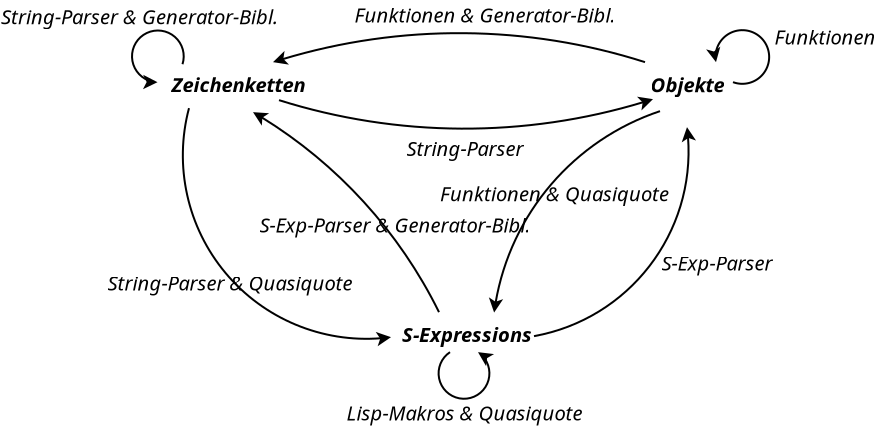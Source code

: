 <?xml version="1.0" encoding="UTF-8"?>
<dia:diagram xmlns:dia="http://www.lysator.liu.se/~alla/dia/">
  <dia:layer name="Hintergrund" visible="true" active="true">
    <dia:object type="Standard - Text" version="1" id="O0">
      <dia:attribute name="obj_pos">
        <dia:point val="17.795,11.873"/>
      </dia:attribute>
      <dia:attribute name="obj_bb">
        <dia:rectangle val="17.795,10.938;25.73,12.11"/>
      </dia:attribute>
      <dia:attribute name="text">
        <dia:composite type="text">
          <dia:attribute name="string">
            <dia:string>#S-Expressions#</dia:string>
          </dia:attribute>
          <dia:attribute name="font">
            <dia:font family="sans" style="88" name="Helvetica-BoldOblique"/>
          </dia:attribute>
          <dia:attribute name="height">
            <dia:real val="1.259"/>
          </dia:attribute>
          <dia:attribute name="pos">
            <dia:point val="17.795,11.873"/>
          </dia:attribute>
          <dia:attribute name="color">
            <dia:color val="#000000"/>
          </dia:attribute>
          <dia:attribute name="alignment">
            <dia:enum val="0"/>
          </dia:attribute>
        </dia:composite>
      </dia:attribute>
      <dia:attribute name="valign">
        <dia:enum val="3"/>
      </dia:attribute>
    </dia:object>
    <dia:object type="Standard - Arc" version="0" id="O1">
      <dia:attribute name="obj_pos">
        <dia:point val="11.65,-0.22"/>
      </dia:attribute>
      <dia:attribute name="obj_bb">
        <dia:rectangle val="11.6,-0.393;30.4,1.255"/>
      </dia:attribute>
      <dia:attribute name="conn_endpoints">
        <dia:point val="11.65,-0.22"/>
        <dia:point val="30.35,-0.27"/>
      </dia:attribute>
      <dia:attribute name="curve_distance">
        <dia:real val="1.45"/>
      </dia:attribute>
      <dia:attribute name="end_arrow">
        <dia:enum val="22"/>
      </dia:attribute>
      <dia:attribute name="end_arrow_length">
        <dia:real val="0.5"/>
      </dia:attribute>
      <dia:attribute name="end_arrow_width">
        <dia:real val="0.5"/>
      </dia:attribute>
    </dia:object>
    <dia:object type="Standard - Text" version="1" id="O2">
      <dia:attribute name="obj_pos">
        <dia:point val="6.275,-0.619"/>
      </dia:attribute>
      <dia:attribute name="obj_bb">
        <dia:rectangle val="6.275,-1.554;14.43,-0.381"/>
      </dia:attribute>
      <dia:attribute name="text">
        <dia:composite type="text">
          <dia:attribute name="string">
            <dia:string>#Zeichenketten#</dia:string>
          </dia:attribute>
          <dia:attribute name="font">
            <dia:font family="sans" style="88" name="Helvetica-BoldOblique"/>
          </dia:attribute>
          <dia:attribute name="height">
            <dia:real val="1.259"/>
          </dia:attribute>
          <dia:attribute name="pos">
            <dia:point val="6.275,-0.619"/>
          </dia:attribute>
          <dia:attribute name="color">
            <dia:color val="#000000"/>
          </dia:attribute>
          <dia:attribute name="alignment">
            <dia:enum val="0"/>
          </dia:attribute>
        </dia:composite>
      </dia:attribute>
      <dia:attribute name="valign">
        <dia:enum val="3"/>
      </dia:attribute>
    </dia:object>
    <dia:object type="Standard - Text" version="1" id="O3">
      <dia:attribute name="obj_pos">
        <dia:point val="18.025,2.57"/>
      </dia:attribute>
      <dia:attribute name="obj_bb">
        <dia:rectangle val="18.025,1.635;24.642,2.808"/>
      </dia:attribute>
      <dia:attribute name="text">
        <dia:composite type="text">
          <dia:attribute name="string">
            <dia:string>#String-Parser#</dia:string>
          </dia:attribute>
          <dia:attribute name="font">
            <dia:font family="sans" style="8" name="Helvetica-Oblique"/>
          </dia:attribute>
          <dia:attribute name="height">
            <dia:real val="1.259"/>
          </dia:attribute>
          <dia:attribute name="pos">
            <dia:point val="18.025,2.57"/>
          </dia:attribute>
          <dia:attribute name="color">
            <dia:color val="#000000"/>
          </dia:attribute>
          <dia:attribute name="alignment">
            <dia:enum val="0"/>
          </dia:attribute>
        </dia:composite>
      </dia:attribute>
      <dia:attribute name="valign">
        <dia:enum val="3"/>
      </dia:attribute>
    </dia:object>
    <dia:object type="Standard - Text" version="1" id="O4">
      <dia:attribute name="obj_pos">
        <dia:point val="3.075,9.3"/>
      </dia:attribute>
      <dia:attribute name="obj_bb">
        <dia:rectangle val="3.075,8.365;16.83,9.537"/>
      </dia:attribute>
      <dia:attribute name="text">
        <dia:composite type="text">
          <dia:attribute name="string">
            <dia:string>#String-Parser &amp; Quasiquote#</dia:string>
          </dia:attribute>
          <dia:attribute name="font">
            <dia:font family="sans" style="8" name="Helvetica-Oblique"/>
          </dia:attribute>
          <dia:attribute name="height">
            <dia:real val="1.259"/>
          </dia:attribute>
          <dia:attribute name="pos">
            <dia:point val="3.075,9.3"/>
          </dia:attribute>
          <dia:attribute name="color">
            <dia:color val="#000000"/>
          </dia:attribute>
          <dia:attribute name="alignment">
            <dia:enum val="0"/>
          </dia:attribute>
        </dia:composite>
      </dia:attribute>
      <dia:attribute name="valign">
        <dia:enum val="3"/>
      </dia:attribute>
    </dia:object>
    <dia:object type="Standard - Arc" version="0" id="O5">
      <dia:attribute name="obj_pos">
        <dia:point val="29.95,-2.12"/>
      </dia:attribute>
      <dia:attribute name="obj_bb">
        <dia:rectangle val="11.3,-3.62;30,-1.996"/>
      </dia:attribute>
      <dia:attribute name="conn_endpoints">
        <dia:point val="29.95,-2.12"/>
        <dia:point val="11.35,-2.12"/>
      </dia:attribute>
      <dia:attribute name="curve_distance">
        <dia:real val="1.45"/>
      </dia:attribute>
      <dia:attribute name="end_arrow">
        <dia:enum val="22"/>
      </dia:attribute>
      <dia:attribute name="end_arrow_length">
        <dia:real val="0.5"/>
      </dia:attribute>
      <dia:attribute name="end_arrow_width">
        <dia:real val="0.5"/>
      </dia:attribute>
    </dia:object>
    <dia:object type="Standard - Arc" version="0" id="O6">
      <dia:attribute name="obj_pos">
        <dia:point val="20.2,12.38"/>
      </dia:attribute>
      <dia:attribute name="obj_bb">
        <dia:rectangle val="19.579,12.33;22.403,14.761"/>
      </dia:attribute>
      <dia:attribute name="conn_endpoints">
        <dia:point val="20.2,12.38"/>
        <dia:point val="21.6,12.38"/>
      </dia:attribute>
      <dia:attribute name="curve_distance">
        <dia:real val="2.331"/>
      </dia:attribute>
      <dia:attribute name="end_arrow">
        <dia:enum val="22"/>
      </dia:attribute>
      <dia:attribute name="end_arrow_length">
        <dia:real val="0.5"/>
      </dia:attribute>
      <dia:attribute name="end_arrow_width">
        <dia:real val="0.5"/>
      </dia:attribute>
    </dia:object>
    <dia:object type="Standard - Text" version="1" id="O7">
      <dia:attribute name="obj_pos">
        <dia:point val="15.025,15.8"/>
      </dia:attribute>
      <dia:attribute name="obj_bb">
        <dia:rectangle val="15.025,14.865;28.203,16.038"/>
      </dia:attribute>
      <dia:attribute name="text">
        <dia:composite type="text">
          <dia:attribute name="string">
            <dia:string>#Lisp-Makros &amp; Quasiquote#</dia:string>
          </dia:attribute>
          <dia:attribute name="font">
            <dia:font family="sans" style="8" name="Helvetica-Oblique"/>
          </dia:attribute>
          <dia:attribute name="height">
            <dia:real val="1.259"/>
          </dia:attribute>
          <dia:attribute name="pos">
            <dia:point val="15.025,15.8"/>
          </dia:attribute>
          <dia:attribute name="color">
            <dia:color val="#000000"/>
          </dia:attribute>
          <dia:attribute name="alignment">
            <dia:enum val="0"/>
          </dia:attribute>
        </dia:composite>
      </dia:attribute>
      <dia:attribute name="valign">
        <dia:enum val="3"/>
      </dia:attribute>
    </dia:object>
    <dia:object type="Standard - Text" version="1" id="O8">
      <dia:attribute name="obj_pos">
        <dia:point val="30.225,-0.619"/>
      </dia:attribute>
      <dia:attribute name="obj_bb">
        <dia:rectangle val="30.225,-1.554;34.663,-0.381"/>
      </dia:attribute>
      <dia:attribute name="text">
        <dia:composite type="text">
          <dia:attribute name="string">
            <dia:string>#Objekte#</dia:string>
          </dia:attribute>
          <dia:attribute name="font">
            <dia:font family="sans" style="88" name="Helvetica-BoldOblique"/>
          </dia:attribute>
          <dia:attribute name="height">
            <dia:real val="1.259"/>
          </dia:attribute>
          <dia:attribute name="pos">
            <dia:point val="30.225,-0.619"/>
          </dia:attribute>
          <dia:attribute name="color">
            <dia:color val="#000000"/>
          </dia:attribute>
          <dia:attribute name="alignment">
            <dia:enum val="0"/>
          </dia:attribute>
        </dia:composite>
      </dia:attribute>
      <dia:attribute name="valign">
        <dia:enum val="3"/>
      </dia:attribute>
    </dia:object>
    <dia:object type="Standard - Text" version="1" id="O9">
      <dia:attribute name="obj_pos">
        <dia:point val="15.425,-4.1"/>
      </dia:attribute>
      <dia:attribute name="obj_bb">
        <dia:rectangle val="15.425,-5.035;30.065,-3.862"/>
      </dia:attribute>
      <dia:attribute name="text">
        <dia:composite type="text">
          <dia:attribute name="string">
            <dia:string>#Funktionen &amp; Generator-Bibl.#</dia:string>
          </dia:attribute>
          <dia:attribute name="font">
            <dia:font family="sans" style="8" name="Helvetica-Oblique"/>
          </dia:attribute>
          <dia:attribute name="height">
            <dia:real val="1.259"/>
          </dia:attribute>
          <dia:attribute name="pos">
            <dia:point val="15.425,-4.1"/>
          </dia:attribute>
          <dia:attribute name="color">
            <dia:color val="#000000"/>
          </dia:attribute>
          <dia:attribute name="alignment">
            <dia:enum val="0"/>
          </dia:attribute>
        </dia:composite>
      </dia:attribute>
      <dia:attribute name="valign">
        <dia:enum val="3"/>
      </dia:attribute>
    </dia:object>
    <dia:object type="Standard - Arc" version="0" id="O10">
      <dia:attribute name="obj_pos">
        <dia:point val="30.7,0.33"/>
      </dia:attribute>
      <dia:attribute name="obj_bb">
        <dia:rectangle val="22.14,0.26;30.77,10.47"/>
      </dia:attribute>
      <dia:attribute name="conn_endpoints">
        <dia:point val="30.7,0.33"/>
        <dia:point val="22.406,10.4"/>
      </dia:attribute>
      <dia:attribute name="curve_distance">
        <dia:real val="1.874"/>
      </dia:attribute>
      <dia:attribute name="end_arrow">
        <dia:enum val="22"/>
      </dia:attribute>
      <dia:attribute name="end_arrow_length">
        <dia:real val="0.5"/>
      </dia:attribute>
      <dia:attribute name="end_arrow_width">
        <dia:real val="0.5"/>
      </dia:attribute>
    </dia:object>
    <dia:object type="Standard - Arc" version="0" id="O11">
      <dia:attribute name="obj_pos">
        <dia:point val="24.4,11.58"/>
      </dia:attribute>
      <dia:attribute name="obj_bb">
        <dia:rectangle val="24.33,1.06;32.502,11.65"/>
      </dia:attribute>
      <dia:attribute name="conn_endpoints">
        <dia:point val="24.4,11.58"/>
        <dia:point val="32.05,1.13"/>
      </dia:attribute>
      <dia:attribute name="curve_distance">
        <dia:real val="2.591"/>
      </dia:attribute>
      <dia:attribute name="end_arrow">
        <dia:enum val="22"/>
      </dia:attribute>
      <dia:attribute name="end_arrow_length">
        <dia:real val="0.5"/>
      </dia:attribute>
      <dia:attribute name="end_arrow_width">
        <dia:real val="0.5"/>
      </dia:attribute>
    </dia:object>
    <dia:object type="Standard - Text" version="1" id="O12">
      <dia:attribute name="obj_pos">
        <dia:point val="19.7,4.83"/>
      </dia:attribute>
      <dia:attribute name="obj_bb">
        <dia:rectangle val="19.7,3.895;32.468,5.067"/>
      </dia:attribute>
      <dia:attribute name="text">
        <dia:composite type="text">
          <dia:attribute name="string">
            <dia:string>#Funktionen &amp; Quasiquote#</dia:string>
          </dia:attribute>
          <dia:attribute name="font">
            <dia:font family="sans" style="8" name="Helvetica-Oblique"/>
          </dia:attribute>
          <dia:attribute name="height">
            <dia:real val="1.259"/>
          </dia:attribute>
          <dia:attribute name="pos">
            <dia:point val="19.7,4.83"/>
          </dia:attribute>
          <dia:attribute name="color">
            <dia:color val="#000000"/>
          </dia:attribute>
          <dia:attribute name="alignment">
            <dia:enum val="0"/>
          </dia:attribute>
        </dia:composite>
      </dia:attribute>
      <dia:attribute name="valign">
        <dia:enum val="3"/>
      </dia:attribute>
    </dia:object>
    <dia:object type="Standard - Text" version="1" id="O13">
      <dia:attribute name="obj_pos">
        <dia:point val="30.775,8.3"/>
      </dia:attribute>
      <dia:attribute name="obj_bb">
        <dia:rectangle val="30.775,7.365;37.258,8.537"/>
      </dia:attribute>
      <dia:attribute name="text">
        <dia:composite type="text">
          <dia:attribute name="string">
            <dia:string>#S-Exp-Parser#</dia:string>
          </dia:attribute>
          <dia:attribute name="font">
            <dia:font family="sans" style="8" name="Helvetica-Oblique"/>
          </dia:attribute>
          <dia:attribute name="height">
            <dia:real val="1.259"/>
          </dia:attribute>
          <dia:attribute name="pos">
            <dia:point val="30.775,8.3"/>
          </dia:attribute>
          <dia:attribute name="color">
            <dia:color val="#000000"/>
          </dia:attribute>
          <dia:attribute name="alignment">
            <dia:enum val="0"/>
          </dia:attribute>
        </dia:composite>
      </dia:attribute>
      <dia:attribute name="valign">
        <dia:enum val="3"/>
      </dia:attribute>
    </dia:object>
    <dia:object type="Standard - Text" version="1" id="O14">
      <dia:attribute name="obj_pos">
        <dia:point val="36.425,-3"/>
      </dia:attribute>
      <dia:attribute name="obj_bb">
        <dia:rectangle val="36.425,-3.935;42.008,-2.763"/>
      </dia:attribute>
      <dia:attribute name="text">
        <dia:composite type="text">
          <dia:attribute name="string">
            <dia:string>#Funktionen#</dia:string>
          </dia:attribute>
          <dia:attribute name="font">
            <dia:font family="sans" style="8" name="Helvetica-Oblique"/>
          </dia:attribute>
          <dia:attribute name="height">
            <dia:real val="1.259"/>
          </dia:attribute>
          <dia:attribute name="pos">
            <dia:point val="36.425,-3"/>
          </dia:attribute>
          <dia:attribute name="color">
            <dia:color val="#000000"/>
          </dia:attribute>
          <dia:attribute name="alignment">
            <dia:enum val="0"/>
          </dia:attribute>
        </dia:composite>
      </dia:attribute>
      <dia:attribute name="valign">
        <dia:enum val="3"/>
      </dia:attribute>
    </dia:object>
    <dia:object type="Standard - Arc" version="0" id="O15">
      <dia:attribute name="obj_pos">
        <dia:point val="34.35,-1.12"/>
      </dia:attribute>
      <dia:attribute name="obj_bb">
        <dia:rectangle val="33.006,-3.77;36.209,-0.986"/>
      </dia:attribute>
      <dia:attribute name="conn_endpoints">
        <dia:point val="34.35,-1.12"/>
        <dia:point val="33.5,-2.12"/>
      </dia:attribute>
      <dia:attribute name="curve_distance">
        <dia:real val="2.512"/>
      </dia:attribute>
      <dia:attribute name="end_arrow">
        <dia:enum val="22"/>
      </dia:attribute>
      <dia:attribute name="end_arrow_length">
        <dia:real val="0.5"/>
      </dia:attribute>
      <dia:attribute name="end_arrow_width">
        <dia:real val="0.5"/>
      </dia:attribute>
    </dia:object>
    <dia:object type="Standard - Text" version="1" id="O16">
      <dia:attribute name="obj_pos">
        <dia:point val="10.675,6.4"/>
      </dia:attribute>
      <dia:attribute name="obj_bb">
        <dia:rectangle val="10.675,5.465;26.168,6.638"/>
      </dia:attribute>
      <dia:attribute name="text">
        <dia:composite type="text">
          <dia:attribute name="string">
            <dia:string>#S-Exp-Parser &amp; Generator-Bibl.#</dia:string>
          </dia:attribute>
          <dia:attribute name="font">
            <dia:font family="sans" style="8" name="Helvetica-Oblique"/>
          </dia:attribute>
          <dia:attribute name="height">
            <dia:real val="1.259"/>
          </dia:attribute>
          <dia:attribute name="pos">
            <dia:point val="10.675,6.4"/>
          </dia:attribute>
          <dia:attribute name="color">
            <dia:color val="#000000"/>
          </dia:attribute>
          <dia:attribute name="alignment">
            <dia:enum val="0"/>
          </dia:attribute>
        </dia:composite>
      </dia:attribute>
      <dia:attribute name="valign">
        <dia:enum val="3"/>
      </dia:attribute>
    </dia:object>
    <dia:object type="Standard - Arc" version="0" id="O17">
      <dia:attribute name="obj_pos">
        <dia:point val="19.65,10.38"/>
      </dia:attribute>
      <dia:attribute name="obj_bb">
        <dia:rectangle val="10.279,0.309;19.721,10.451"/>
      </dia:attribute>
      <dia:attribute name="conn_endpoints">
        <dia:point val="19.65,10.38"/>
        <dia:point val="10.35,0.38"/>
      </dia:attribute>
      <dia:attribute name="curve_distance">
        <dia:real val="1"/>
      </dia:attribute>
      <dia:attribute name="end_arrow">
        <dia:enum val="22"/>
      </dia:attribute>
      <dia:attribute name="end_arrow_length">
        <dia:real val="0.5"/>
      </dia:attribute>
      <dia:attribute name="end_arrow_width">
        <dia:real val="0.5"/>
      </dia:attribute>
    </dia:object>
    <dia:object type="Standard - Arc" version="0" id="O18">
      <dia:attribute name="obj_pos">
        <dia:point val="7.15,0.18"/>
      </dia:attribute>
      <dia:attribute name="obj_bb">
        <dia:rectangle val="6.792,0.109;17.321,12.086"/>
      </dia:attribute>
      <dia:attribute name="conn_endpoints">
        <dia:point val="7.15,0.18"/>
        <dia:point val="17.25,11.63"/>
      </dia:attribute>
      <dia:attribute name="curve_distance">
        <dia:real val="4.085"/>
      </dia:attribute>
      <dia:attribute name="end_arrow">
        <dia:enum val="22"/>
      </dia:attribute>
      <dia:attribute name="end_arrow_length">
        <dia:real val="0.5"/>
      </dia:attribute>
      <dia:attribute name="end_arrow_width">
        <dia:real val="0.5"/>
      </dia:attribute>
    </dia:object>
    <dia:object type="Standard - Arc" version="0" id="O19">
      <dia:attribute name="obj_pos">
        <dia:point val="6.825,-2.017"/>
      </dia:attribute>
      <dia:attribute name="obj_bb">
        <dia:rectangle val="4.25,-3.752;6.936,-0.765"/>
      </dia:attribute>
      <dia:attribute name="conn_endpoints">
        <dia:point val="6.825,-2.017"/>
        <dia:point val="5.575,-1.117"/>
      </dia:attribute>
      <dia:attribute name="curve_distance">
        <dia:real val="2.331"/>
      </dia:attribute>
      <dia:attribute name="end_arrow">
        <dia:enum val="22"/>
      </dia:attribute>
      <dia:attribute name="end_arrow_length">
        <dia:real val="0.5"/>
      </dia:attribute>
      <dia:attribute name="end_arrow_width">
        <dia:real val="0.5"/>
      </dia:attribute>
    </dia:object>
    <dia:object type="Standard - Text" version="1" id="O20">
      <dia:attribute name="obj_pos">
        <dia:point val="-2.25,-4.018"/>
      </dia:attribute>
      <dia:attribute name="obj_bb">
        <dia:rectangle val="-2.25,-4.952;13.377,-3.78"/>
      </dia:attribute>
      <dia:attribute name="text">
        <dia:composite type="text">
          <dia:attribute name="string">
            <dia:string>#String-Parser &amp; Generator-Bibl.#</dia:string>
          </dia:attribute>
          <dia:attribute name="font">
            <dia:font family="sans" style="8" name="Helvetica-Oblique"/>
          </dia:attribute>
          <dia:attribute name="height">
            <dia:real val="1.259"/>
          </dia:attribute>
          <dia:attribute name="pos">
            <dia:point val="-2.25,-4.018"/>
          </dia:attribute>
          <dia:attribute name="color">
            <dia:color val="#000000"/>
          </dia:attribute>
          <dia:attribute name="alignment">
            <dia:enum val="0"/>
          </dia:attribute>
        </dia:composite>
      </dia:attribute>
      <dia:attribute name="valign">
        <dia:enum val="3"/>
      </dia:attribute>
    </dia:object>
  </dia:layer>
</dia:diagram>
